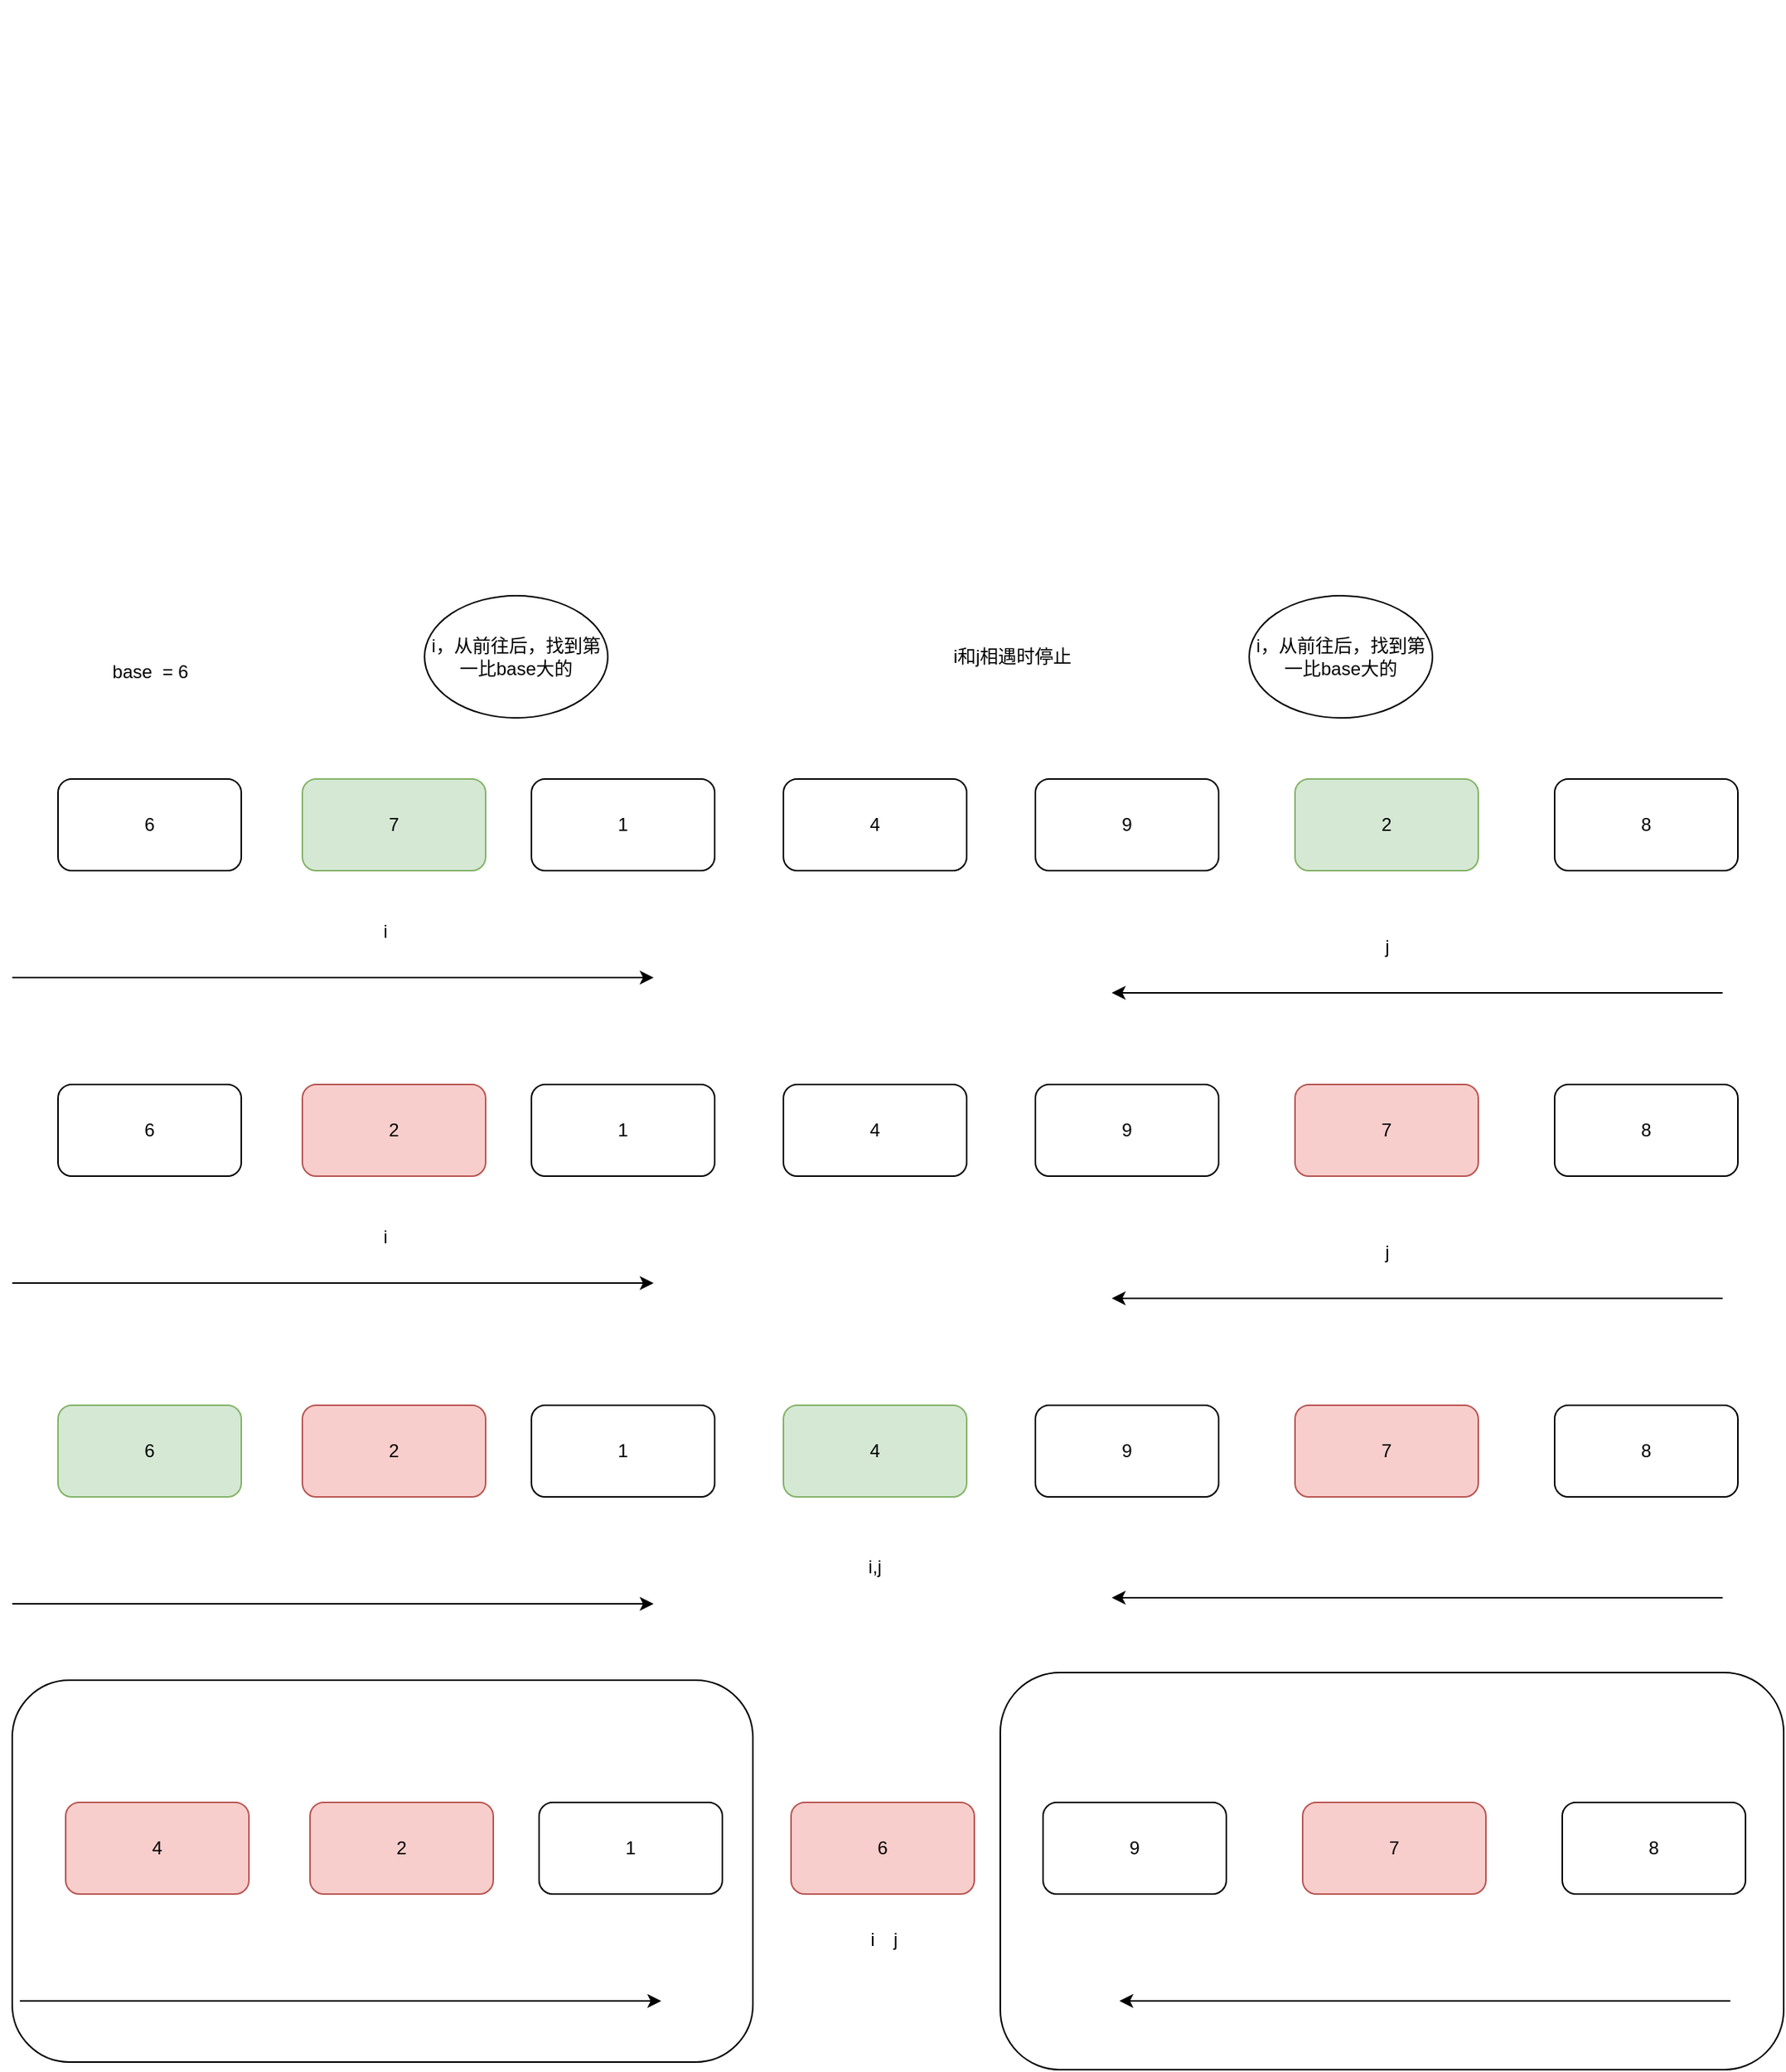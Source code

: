 <mxfile version="14.7.2" type="github">
  <diagram id="hjzgPqdLYu3Zeo-4Eoc-" name="Page-1">
    <mxGraphModel dx="1285" dy="802" grid="1" gridSize="10" guides="1" tooltips="1" connect="1" arrows="1" fold="1" page="1" pageScale="1" pageWidth="827" pageHeight="1169" math="0" shadow="0">
      <root>
        <mxCell id="0" />
        <mxCell id="1" parent="0" />
        <mxCell id="5Uaw-8Ha0721ZcOmCHkX-7" value="&lt;h1&gt;&lt;br&gt;&lt;/h1&gt;" style="text;html=1;strokeColor=none;fillColor=none;spacing=5;spacingTop=-20;whiteSpace=wrap;overflow=hidden;rounded=0;" parent="1" vertex="1">
          <mxGeometry x="340" y="740" width="190" height="120" as="geometry" />
        </mxCell>
        <mxCell id="0M44eqdrZ7TKGxf8zqVD-1" value="6" style="rounded=1;whiteSpace=wrap;html=1;" parent="1" vertex="1">
          <mxGeometry x="210" y="1240" width="120" height="60" as="geometry" />
        </mxCell>
        <mxCell id="0M44eqdrZ7TKGxf8zqVD-2" value="7" style="rounded=1;whiteSpace=wrap;html=1;fillColor=#d5e8d4;strokeColor=#82b366;" parent="1" vertex="1">
          <mxGeometry x="370" y="1240" width="120" height="60" as="geometry" />
        </mxCell>
        <mxCell id="0M44eqdrZ7TKGxf8zqVD-3" value="1" style="rounded=1;whiteSpace=wrap;html=1;" parent="1" vertex="1">
          <mxGeometry x="520" y="1240" width="120" height="60" as="geometry" />
        </mxCell>
        <mxCell id="0M44eqdrZ7TKGxf8zqVD-4" value="4" style="rounded=1;whiteSpace=wrap;html=1;" parent="1" vertex="1">
          <mxGeometry x="685" y="1240" width="120" height="60" as="geometry" />
        </mxCell>
        <mxCell id="0M44eqdrZ7TKGxf8zqVD-5" value="9" style="rounded=1;whiteSpace=wrap;html=1;" parent="1" vertex="1">
          <mxGeometry x="850" y="1240" width="120" height="60" as="geometry" />
        </mxCell>
        <mxCell id="0M44eqdrZ7TKGxf8zqVD-6" value="2" style="rounded=1;whiteSpace=wrap;html=1;fillColor=#d5e8d4;strokeColor=#82b366;" parent="1" vertex="1">
          <mxGeometry x="1020" y="1240" width="120" height="60" as="geometry" />
        </mxCell>
        <mxCell id="0M44eqdrZ7TKGxf8zqVD-7" value="8" style="rounded=1;whiteSpace=wrap;html=1;" parent="1" vertex="1">
          <mxGeometry x="1190" y="1240" width="120" height="60" as="geometry" />
        </mxCell>
        <mxCell id="0M44eqdrZ7TKGxf8zqVD-9" value="base&amp;nbsp; = 6" style="text;html=1;align=center;verticalAlign=middle;resizable=0;points=[];autosize=1;strokeColor=none;" parent="1" vertex="1">
          <mxGeometry x="235" y="1160" width="70" height="20" as="geometry" />
        </mxCell>
        <mxCell id="0M44eqdrZ7TKGxf8zqVD-13" value="j" style="text;html=1;align=center;verticalAlign=middle;resizable=0;points=[];autosize=1;strokeColor=none;" parent="1" vertex="1">
          <mxGeometry x="1070" y="1340" width="20" height="20" as="geometry" />
        </mxCell>
        <mxCell id="0M44eqdrZ7TKGxf8zqVD-14" value="i" style="text;html=1;align=center;verticalAlign=middle;resizable=0;points=[];autosize=1;strokeColor=none;" parent="1" vertex="1">
          <mxGeometry x="414" y="1330" width="20" height="20" as="geometry" />
        </mxCell>
        <mxCell id="0M44eqdrZ7TKGxf8zqVD-15" value="" style="endArrow=classic;html=1;" parent="1" edge="1">
          <mxGeometry width="50" height="50" relative="1" as="geometry">
            <mxPoint x="1300" y="1380" as="sourcePoint" />
            <mxPoint x="900" y="1380" as="targetPoint" />
          </mxGeometry>
        </mxCell>
        <mxCell id="0M44eqdrZ7TKGxf8zqVD-16" value="" style="endArrow=classic;html=1;" parent="1" edge="1">
          <mxGeometry width="50" height="50" relative="1" as="geometry">
            <mxPoint x="180" y="1370" as="sourcePoint" />
            <mxPoint x="600" y="1370" as="targetPoint" />
          </mxGeometry>
        </mxCell>
        <mxCell id="0M44eqdrZ7TKGxf8zqVD-18" value="i，从前往后，找到第一比base大的" style="ellipse;whiteSpace=wrap;html=1;" parent="1" vertex="1">
          <mxGeometry x="450" y="1120" width="120" height="80" as="geometry" />
        </mxCell>
        <mxCell id="0M44eqdrZ7TKGxf8zqVD-19" value="i，从前往后，找到第一比base大的" style="ellipse;whiteSpace=wrap;html=1;" parent="1" vertex="1">
          <mxGeometry x="990" y="1120" width="120" height="80" as="geometry" />
        </mxCell>
        <mxCell id="0M44eqdrZ7TKGxf8zqVD-20" value="6" style="rounded=1;whiteSpace=wrap;html=1;" parent="1" vertex="1">
          <mxGeometry x="210" y="1440" width="120" height="60" as="geometry" />
        </mxCell>
        <mxCell id="0M44eqdrZ7TKGxf8zqVD-21" value="2" style="rounded=1;whiteSpace=wrap;html=1;fillColor=#f8cecc;strokeColor=#b85450;" parent="1" vertex="1">
          <mxGeometry x="370" y="1440" width="120" height="60" as="geometry" />
        </mxCell>
        <mxCell id="0M44eqdrZ7TKGxf8zqVD-22" value="1" style="rounded=1;whiteSpace=wrap;html=1;" parent="1" vertex="1">
          <mxGeometry x="520" y="1440" width="120" height="60" as="geometry" />
        </mxCell>
        <mxCell id="0M44eqdrZ7TKGxf8zqVD-23" value="4" style="rounded=1;whiteSpace=wrap;html=1;" parent="1" vertex="1">
          <mxGeometry x="685" y="1440" width="120" height="60" as="geometry" />
        </mxCell>
        <mxCell id="0M44eqdrZ7TKGxf8zqVD-24" value="9" style="rounded=1;whiteSpace=wrap;html=1;" parent="1" vertex="1">
          <mxGeometry x="850" y="1440" width="120" height="60" as="geometry" />
        </mxCell>
        <mxCell id="0M44eqdrZ7TKGxf8zqVD-25" value="7" style="rounded=1;whiteSpace=wrap;html=1;fillColor=#f8cecc;strokeColor=#b85450;" parent="1" vertex="1">
          <mxGeometry x="1020" y="1440" width="120" height="60" as="geometry" />
        </mxCell>
        <mxCell id="0M44eqdrZ7TKGxf8zqVD-26" value="8" style="rounded=1;whiteSpace=wrap;html=1;" parent="1" vertex="1">
          <mxGeometry x="1190" y="1440" width="120" height="60" as="geometry" />
        </mxCell>
        <mxCell id="0M44eqdrZ7TKGxf8zqVD-28" value="j" style="text;html=1;align=center;verticalAlign=middle;resizable=0;points=[];autosize=1;strokeColor=none;" parent="1" vertex="1">
          <mxGeometry x="1070" y="1540" width="20" height="20" as="geometry" />
        </mxCell>
        <mxCell id="0M44eqdrZ7TKGxf8zqVD-29" value="i" style="text;html=1;align=center;verticalAlign=middle;resizable=0;points=[];autosize=1;strokeColor=none;" parent="1" vertex="1">
          <mxGeometry x="414" y="1530" width="20" height="20" as="geometry" />
        </mxCell>
        <mxCell id="0M44eqdrZ7TKGxf8zqVD-30" value="" style="endArrow=classic;html=1;" parent="1" edge="1">
          <mxGeometry width="50" height="50" relative="1" as="geometry">
            <mxPoint x="1300" y="1580" as="sourcePoint" />
            <mxPoint x="900" y="1580" as="targetPoint" />
          </mxGeometry>
        </mxCell>
        <mxCell id="0M44eqdrZ7TKGxf8zqVD-31" value="" style="endArrow=classic;html=1;" parent="1" edge="1">
          <mxGeometry width="50" height="50" relative="1" as="geometry">
            <mxPoint x="180" y="1570" as="sourcePoint" />
            <mxPoint x="600" y="1570" as="targetPoint" />
          </mxGeometry>
        </mxCell>
        <mxCell id="0M44eqdrZ7TKGxf8zqVD-33" value="6" style="rounded=1;whiteSpace=wrap;html=1;fillColor=#d5e8d4;strokeColor=#82b366;" parent="1" vertex="1">
          <mxGeometry x="210" y="1650" width="120" height="60" as="geometry" />
        </mxCell>
        <mxCell id="0M44eqdrZ7TKGxf8zqVD-34" value="2" style="rounded=1;whiteSpace=wrap;html=1;fillColor=#f8cecc;strokeColor=#b85450;" parent="1" vertex="1">
          <mxGeometry x="370" y="1650" width="120" height="60" as="geometry" />
        </mxCell>
        <mxCell id="0M44eqdrZ7TKGxf8zqVD-35" value="1" style="rounded=1;whiteSpace=wrap;html=1;" parent="1" vertex="1">
          <mxGeometry x="520" y="1650" width="120" height="60" as="geometry" />
        </mxCell>
        <mxCell id="0M44eqdrZ7TKGxf8zqVD-36" value="4" style="rounded=1;whiteSpace=wrap;html=1;fillColor=#d5e8d4;strokeColor=#82b366;" parent="1" vertex="1">
          <mxGeometry x="685" y="1650" width="120" height="60" as="geometry" />
        </mxCell>
        <mxCell id="0M44eqdrZ7TKGxf8zqVD-37" value="9" style="rounded=1;whiteSpace=wrap;html=1;" parent="1" vertex="1">
          <mxGeometry x="850" y="1650" width="120" height="60" as="geometry" />
        </mxCell>
        <mxCell id="0M44eqdrZ7TKGxf8zqVD-38" value="7" style="rounded=1;whiteSpace=wrap;html=1;fillColor=#f8cecc;strokeColor=#b85450;" parent="1" vertex="1">
          <mxGeometry x="1020" y="1650" width="120" height="60" as="geometry" />
        </mxCell>
        <mxCell id="0M44eqdrZ7TKGxf8zqVD-39" value="8" style="rounded=1;whiteSpace=wrap;html=1;" parent="1" vertex="1">
          <mxGeometry x="1190" y="1650" width="120" height="60" as="geometry" />
        </mxCell>
        <mxCell id="0M44eqdrZ7TKGxf8zqVD-41" value="j" style="text;html=1;align=center;verticalAlign=middle;resizable=0;points=[];autosize=1;strokeColor=none;" parent="1" vertex="1">
          <mxGeometry x="747.5" y="1990" width="20" height="20" as="geometry" />
        </mxCell>
        <mxCell id="0M44eqdrZ7TKGxf8zqVD-42" value="i" style="text;html=1;align=center;verticalAlign=middle;resizable=0;points=[];autosize=1;strokeColor=none;" parent="1" vertex="1">
          <mxGeometry x="732.5" y="1990" width="20" height="20" as="geometry" />
        </mxCell>
        <mxCell id="0M44eqdrZ7TKGxf8zqVD-43" value="" style="endArrow=classic;html=1;" parent="1" edge="1">
          <mxGeometry width="50" height="50" relative="1" as="geometry">
            <mxPoint x="1300" y="1776" as="sourcePoint" />
            <mxPoint x="900" y="1776" as="targetPoint" />
          </mxGeometry>
        </mxCell>
        <mxCell id="0M44eqdrZ7TKGxf8zqVD-44" value="" style="endArrow=classic;html=1;" parent="1" edge="1">
          <mxGeometry width="50" height="50" relative="1" as="geometry">
            <mxPoint x="180" y="1780" as="sourcePoint" />
            <mxPoint x="600" y="1780" as="targetPoint" />
          </mxGeometry>
        </mxCell>
        <mxCell id="0M44eqdrZ7TKGxf8zqVD-46" value="i和j相遇时停止" style="text;html=1;strokeColor=none;fillColor=none;align=center;verticalAlign=middle;whiteSpace=wrap;rounded=0;" parent="1" vertex="1">
          <mxGeometry x="765" y="1150" width="140" height="20" as="geometry" />
        </mxCell>
        <mxCell id="0M44eqdrZ7TKGxf8zqVD-47" value="4" style="rounded=1;whiteSpace=wrap;html=1;fillColor=#f8cecc;strokeColor=#b85450;" parent="1" vertex="1">
          <mxGeometry x="215" y="1910" width="120" height="60" as="geometry" />
        </mxCell>
        <mxCell id="0M44eqdrZ7TKGxf8zqVD-48" value="2" style="rounded=1;whiteSpace=wrap;html=1;fillColor=#f8cecc;strokeColor=#b85450;" parent="1" vertex="1">
          <mxGeometry x="375" y="1910" width="120" height="60" as="geometry" />
        </mxCell>
        <mxCell id="0M44eqdrZ7TKGxf8zqVD-49" value="1" style="rounded=1;whiteSpace=wrap;html=1;" parent="1" vertex="1">
          <mxGeometry x="525" y="1910" width="120" height="60" as="geometry" />
        </mxCell>
        <mxCell id="0M44eqdrZ7TKGxf8zqVD-50" value="6" style="rounded=1;whiteSpace=wrap;html=1;fillColor=#f8cecc;strokeColor=#b85450;" parent="1" vertex="1">
          <mxGeometry x="690" y="1910" width="120" height="60" as="geometry" />
        </mxCell>
        <mxCell id="0M44eqdrZ7TKGxf8zqVD-51" value="9" style="rounded=1;whiteSpace=wrap;html=1;" parent="1" vertex="1">
          <mxGeometry x="855" y="1910" width="120" height="60" as="geometry" />
        </mxCell>
        <mxCell id="0M44eqdrZ7TKGxf8zqVD-52" value="7" style="rounded=1;whiteSpace=wrap;html=1;fillColor=#f8cecc;strokeColor=#b85450;" parent="1" vertex="1">
          <mxGeometry x="1025" y="1910" width="120" height="60" as="geometry" />
        </mxCell>
        <mxCell id="0M44eqdrZ7TKGxf8zqVD-53" value="8" style="rounded=1;whiteSpace=wrap;html=1;" parent="1" vertex="1">
          <mxGeometry x="1195" y="1910" width="120" height="60" as="geometry" />
        </mxCell>
        <mxCell id="0M44eqdrZ7TKGxf8zqVD-57" value="" style="endArrow=classic;html=1;" parent="1" edge="1">
          <mxGeometry width="50" height="50" relative="1" as="geometry">
            <mxPoint x="1305" y="2040" as="sourcePoint" />
            <mxPoint x="905" y="2040" as="targetPoint" />
          </mxGeometry>
        </mxCell>
        <mxCell id="0M44eqdrZ7TKGxf8zqVD-58" value="" style="endArrow=classic;html=1;" parent="1" edge="1">
          <mxGeometry width="50" height="50" relative="1" as="geometry">
            <mxPoint x="185" y="2040" as="sourcePoint" />
            <mxPoint x="605" y="2040" as="targetPoint" />
          </mxGeometry>
        </mxCell>
        <mxCell id="cJ5mxs0gCXWes3r5AOwQ-2" value="" style="rounded=1;whiteSpace=wrap;html=1;fillColor=none;" vertex="1" parent="1">
          <mxGeometry x="827" y="1825" width="513" height="260" as="geometry" />
        </mxCell>
        <mxCell id="cJ5mxs0gCXWes3r5AOwQ-3" value="" style="rounded=1;whiteSpace=wrap;html=1;fillColor=none;" vertex="1" parent="1">
          <mxGeometry x="180" y="1830" width="485" height="250" as="geometry" />
        </mxCell>
        <mxCell id="cJ5mxs0gCXWes3r5AOwQ-4" value="i,j" style="text;html=1;strokeColor=none;fillColor=none;align=center;verticalAlign=middle;whiteSpace=wrap;rounded=0;" vertex="1" parent="1">
          <mxGeometry x="725" y="1746" width="40" height="20" as="geometry" />
        </mxCell>
      </root>
    </mxGraphModel>
  </diagram>
</mxfile>

